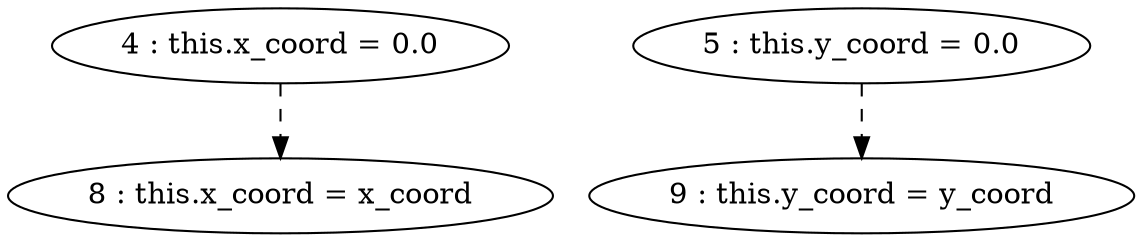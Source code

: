 digraph G {
"4 : this.x_coord = 0.0"
"4 : this.x_coord = 0.0" -> "8 : this.x_coord = x_coord" [style=dashed]
"5 : this.y_coord = 0.0"
"5 : this.y_coord = 0.0" -> "9 : this.y_coord = y_coord" [style=dashed]
"8 : this.x_coord = x_coord"
"9 : this.y_coord = y_coord"
}